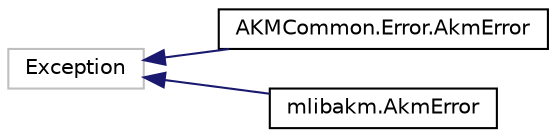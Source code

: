 digraph "Graphical Class Hierarchy"
{
 // LATEX_PDF_SIZE
  edge [fontname="Helvetica",fontsize="10",labelfontname="Helvetica",labelfontsize="10"];
  node [fontname="Helvetica",fontsize="10",shape=record];
  rankdir="LR";
  Node27 [label="Exception",height=0.2,width=0.4,color="grey75", fillcolor="white", style="filled",tooltip=" "];
  Node27 -> Node0 [dir="back",color="midnightblue",fontsize="10",style="solid",fontname="Helvetica"];
  Node0 [label="AKMCommon.Error.AkmError",height=0.2,width=0.4,color="black", fillcolor="white", style="filled",URL="$class_a_k_m_common_1_1_error_1_1_akm_error.html",tooltip="AKM error class that allows storing AKM Status value"];
  Node27 -> Node29 [dir="back",color="midnightblue",fontsize="10",style="solid",fontname="Helvetica"];
  Node29 [label="mlibakm.AkmError",height=0.2,width=0.4,color="black", fillcolor="white", style="filled",URL="$classmlibakm_1_1_akm_error.html",tooltip=" "];
}
